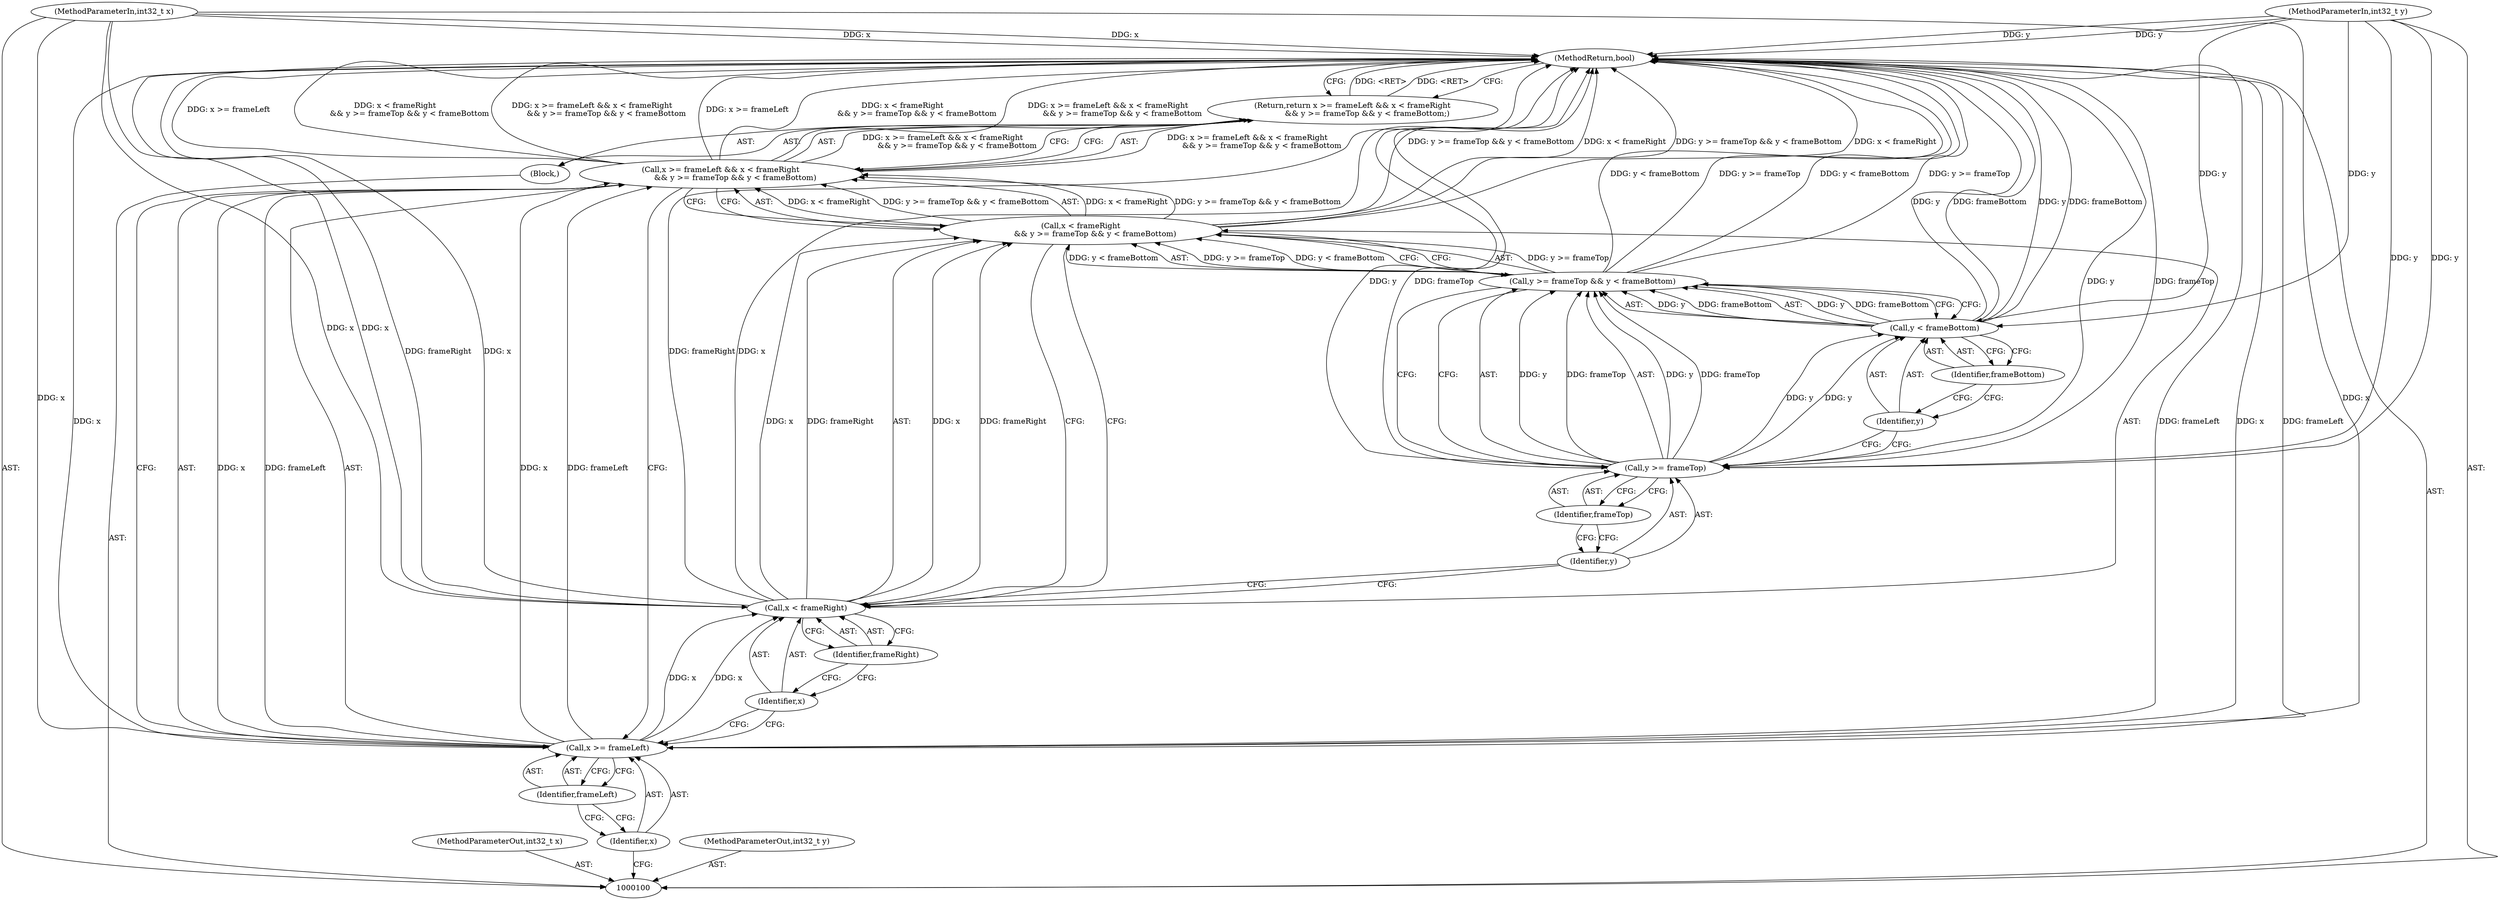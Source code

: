 digraph "0_Android_03a53d1c7765eeb3af0bc34c3dff02ada1953fbf_1" {
"1000120" [label="(MethodReturn,bool)"];
"1000101" [label="(MethodParameterIn,int32_t x)"];
"1000141" [label="(MethodParameterOut,int32_t x)"];
"1000102" [label="(MethodParameterIn,int32_t y)"];
"1000142" [label="(MethodParameterOut,int32_t y)"];
"1000103" [label="(Block,)"];
"1000105" [label="(Call,x >= frameLeft && x < frameRight\n            && y >= frameTop && y < frameBottom)"];
"1000106" [label="(Call,x >= frameLeft)"];
"1000107" [label="(Identifier,x)"];
"1000108" [label="(Identifier,frameLeft)"];
"1000109" [label="(Call,x < frameRight\n            && y >= frameTop && y < frameBottom)"];
"1000110" [label="(Call,x < frameRight)"];
"1000111" [label="(Identifier,x)"];
"1000112" [label="(Identifier,frameRight)"];
"1000104" [label="(Return,return x >= frameLeft && x < frameRight\n            && y >= frameTop && y < frameBottom;)"];
"1000113" [label="(Call,y >= frameTop && y < frameBottom)"];
"1000114" [label="(Call,y >= frameTop)"];
"1000115" [label="(Identifier,y)"];
"1000116" [label="(Identifier,frameTop)"];
"1000117" [label="(Call,y < frameBottom)"];
"1000118" [label="(Identifier,y)"];
"1000119" [label="(Identifier,frameBottom)"];
"1000120" -> "1000100"  [label="AST: "];
"1000120" -> "1000104"  [label="CFG: "];
"1000113" -> "1000120"  [label="DDG: y < frameBottom"];
"1000113" -> "1000120"  [label="DDG: y >= frameTop"];
"1000106" -> "1000120"  [label="DDG: frameLeft"];
"1000106" -> "1000120"  [label="DDG: x"];
"1000105" -> "1000120"  [label="DDG: x >= frameLeft && x < frameRight\n            && y >= frameTop && y < frameBottom"];
"1000105" -> "1000120"  [label="DDG: x >= frameLeft"];
"1000105" -> "1000120"  [label="DDG: x < frameRight\n            && y >= frameTop && y < frameBottom"];
"1000114" -> "1000120"  [label="DDG: y"];
"1000114" -> "1000120"  [label="DDG: frameTop"];
"1000117" -> "1000120"  [label="DDG: y"];
"1000117" -> "1000120"  [label="DDG: frameBottom"];
"1000102" -> "1000120"  [label="DDG: y"];
"1000110" -> "1000120"  [label="DDG: frameRight"];
"1000110" -> "1000120"  [label="DDG: x"];
"1000109" -> "1000120"  [label="DDG: y >= frameTop && y < frameBottom"];
"1000109" -> "1000120"  [label="DDG: x < frameRight"];
"1000101" -> "1000120"  [label="DDG: x"];
"1000104" -> "1000120"  [label="DDG: <RET>"];
"1000101" -> "1000100"  [label="AST: "];
"1000101" -> "1000120"  [label="DDG: x"];
"1000101" -> "1000106"  [label="DDG: x"];
"1000101" -> "1000110"  [label="DDG: x"];
"1000141" -> "1000100"  [label="AST: "];
"1000102" -> "1000100"  [label="AST: "];
"1000102" -> "1000120"  [label="DDG: y"];
"1000102" -> "1000114"  [label="DDG: y"];
"1000102" -> "1000117"  [label="DDG: y"];
"1000142" -> "1000100"  [label="AST: "];
"1000103" -> "1000100"  [label="AST: "];
"1000104" -> "1000103"  [label="AST: "];
"1000105" -> "1000104"  [label="AST: "];
"1000105" -> "1000106"  [label="CFG: "];
"1000105" -> "1000109"  [label="CFG: "];
"1000106" -> "1000105"  [label="AST: "];
"1000109" -> "1000105"  [label="AST: "];
"1000104" -> "1000105"  [label="CFG: "];
"1000105" -> "1000120"  [label="DDG: x >= frameLeft && x < frameRight\n            && y >= frameTop && y < frameBottom"];
"1000105" -> "1000120"  [label="DDG: x >= frameLeft"];
"1000105" -> "1000120"  [label="DDG: x < frameRight\n            && y >= frameTop && y < frameBottom"];
"1000105" -> "1000104"  [label="DDG: x >= frameLeft && x < frameRight\n            && y >= frameTop && y < frameBottom"];
"1000106" -> "1000105"  [label="DDG: x"];
"1000106" -> "1000105"  [label="DDG: frameLeft"];
"1000109" -> "1000105"  [label="DDG: x < frameRight"];
"1000109" -> "1000105"  [label="DDG: y >= frameTop && y < frameBottom"];
"1000106" -> "1000105"  [label="AST: "];
"1000106" -> "1000108"  [label="CFG: "];
"1000107" -> "1000106"  [label="AST: "];
"1000108" -> "1000106"  [label="AST: "];
"1000111" -> "1000106"  [label="CFG: "];
"1000105" -> "1000106"  [label="CFG: "];
"1000106" -> "1000120"  [label="DDG: frameLeft"];
"1000106" -> "1000120"  [label="DDG: x"];
"1000106" -> "1000105"  [label="DDG: x"];
"1000106" -> "1000105"  [label="DDG: frameLeft"];
"1000101" -> "1000106"  [label="DDG: x"];
"1000106" -> "1000110"  [label="DDG: x"];
"1000107" -> "1000106"  [label="AST: "];
"1000107" -> "1000100"  [label="CFG: "];
"1000108" -> "1000107"  [label="CFG: "];
"1000108" -> "1000106"  [label="AST: "];
"1000108" -> "1000107"  [label="CFG: "];
"1000106" -> "1000108"  [label="CFG: "];
"1000109" -> "1000105"  [label="AST: "];
"1000109" -> "1000110"  [label="CFG: "];
"1000109" -> "1000113"  [label="CFG: "];
"1000110" -> "1000109"  [label="AST: "];
"1000113" -> "1000109"  [label="AST: "];
"1000105" -> "1000109"  [label="CFG: "];
"1000109" -> "1000120"  [label="DDG: y >= frameTop && y < frameBottom"];
"1000109" -> "1000120"  [label="DDG: x < frameRight"];
"1000109" -> "1000105"  [label="DDG: x < frameRight"];
"1000109" -> "1000105"  [label="DDG: y >= frameTop && y < frameBottom"];
"1000110" -> "1000109"  [label="DDG: x"];
"1000110" -> "1000109"  [label="DDG: frameRight"];
"1000113" -> "1000109"  [label="DDG: y >= frameTop"];
"1000113" -> "1000109"  [label="DDG: y < frameBottom"];
"1000110" -> "1000109"  [label="AST: "];
"1000110" -> "1000112"  [label="CFG: "];
"1000111" -> "1000110"  [label="AST: "];
"1000112" -> "1000110"  [label="AST: "];
"1000115" -> "1000110"  [label="CFG: "];
"1000109" -> "1000110"  [label="CFG: "];
"1000110" -> "1000120"  [label="DDG: frameRight"];
"1000110" -> "1000120"  [label="DDG: x"];
"1000110" -> "1000109"  [label="DDG: x"];
"1000110" -> "1000109"  [label="DDG: frameRight"];
"1000106" -> "1000110"  [label="DDG: x"];
"1000101" -> "1000110"  [label="DDG: x"];
"1000111" -> "1000110"  [label="AST: "];
"1000111" -> "1000106"  [label="CFG: "];
"1000112" -> "1000111"  [label="CFG: "];
"1000112" -> "1000110"  [label="AST: "];
"1000112" -> "1000111"  [label="CFG: "];
"1000110" -> "1000112"  [label="CFG: "];
"1000104" -> "1000103"  [label="AST: "];
"1000104" -> "1000105"  [label="CFG: "];
"1000105" -> "1000104"  [label="AST: "];
"1000120" -> "1000104"  [label="CFG: "];
"1000104" -> "1000120"  [label="DDG: <RET>"];
"1000105" -> "1000104"  [label="DDG: x >= frameLeft && x < frameRight\n            && y >= frameTop && y < frameBottom"];
"1000113" -> "1000109"  [label="AST: "];
"1000113" -> "1000114"  [label="CFG: "];
"1000113" -> "1000117"  [label="CFG: "];
"1000114" -> "1000113"  [label="AST: "];
"1000117" -> "1000113"  [label="AST: "];
"1000109" -> "1000113"  [label="CFG: "];
"1000113" -> "1000120"  [label="DDG: y < frameBottom"];
"1000113" -> "1000120"  [label="DDG: y >= frameTop"];
"1000113" -> "1000109"  [label="DDG: y >= frameTop"];
"1000113" -> "1000109"  [label="DDG: y < frameBottom"];
"1000114" -> "1000113"  [label="DDG: y"];
"1000114" -> "1000113"  [label="DDG: frameTop"];
"1000117" -> "1000113"  [label="DDG: y"];
"1000117" -> "1000113"  [label="DDG: frameBottom"];
"1000114" -> "1000113"  [label="AST: "];
"1000114" -> "1000116"  [label="CFG: "];
"1000115" -> "1000114"  [label="AST: "];
"1000116" -> "1000114"  [label="AST: "];
"1000118" -> "1000114"  [label="CFG: "];
"1000113" -> "1000114"  [label="CFG: "];
"1000114" -> "1000120"  [label="DDG: y"];
"1000114" -> "1000120"  [label="DDG: frameTop"];
"1000114" -> "1000113"  [label="DDG: y"];
"1000114" -> "1000113"  [label="DDG: frameTop"];
"1000102" -> "1000114"  [label="DDG: y"];
"1000114" -> "1000117"  [label="DDG: y"];
"1000115" -> "1000114"  [label="AST: "];
"1000115" -> "1000110"  [label="CFG: "];
"1000116" -> "1000115"  [label="CFG: "];
"1000116" -> "1000114"  [label="AST: "];
"1000116" -> "1000115"  [label="CFG: "];
"1000114" -> "1000116"  [label="CFG: "];
"1000117" -> "1000113"  [label="AST: "];
"1000117" -> "1000119"  [label="CFG: "];
"1000118" -> "1000117"  [label="AST: "];
"1000119" -> "1000117"  [label="AST: "];
"1000113" -> "1000117"  [label="CFG: "];
"1000117" -> "1000120"  [label="DDG: y"];
"1000117" -> "1000120"  [label="DDG: frameBottom"];
"1000117" -> "1000113"  [label="DDG: y"];
"1000117" -> "1000113"  [label="DDG: frameBottom"];
"1000114" -> "1000117"  [label="DDG: y"];
"1000102" -> "1000117"  [label="DDG: y"];
"1000118" -> "1000117"  [label="AST: "];
"1000118" -> "1000114"  [label="CFG: "];
"1000119" -> "1000118"  [label="CFG: "];
"1000119" -> "1000117"  [label="AST: "];
"1000119" -> "1000118"  [label="CFG: "];
"1000117" -> "1000119"  [label="CFG: "];
}
